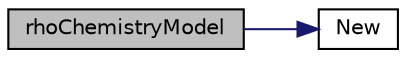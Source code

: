 digraph "rhoChemistryModel"
{
  bgcolor="transparent";
  edge [fontname="Helvetica",fontsize="10",labelfontname="Helvetica",labelfontsize="10"];
  node [fontname="Helvetica",fontsize="10",shape=record];
  rankdir="LR";
  Node0 [label="rhoChemistryModel",height=0.2,width=0.4,color="black", fillcolor="grey75", style="filled", fontcolor="black"];
  Node0 -> Node1 [color="midnightblue",fontsize="10",style="solid",fontname="Helvetica"];
  Node1 [label="New",height=0.2,width=0.4,color="black",URL="$a31061.html#a5df2387aa1e04f41b6d19d43e142db13",tooltip="Selector. "];
}
